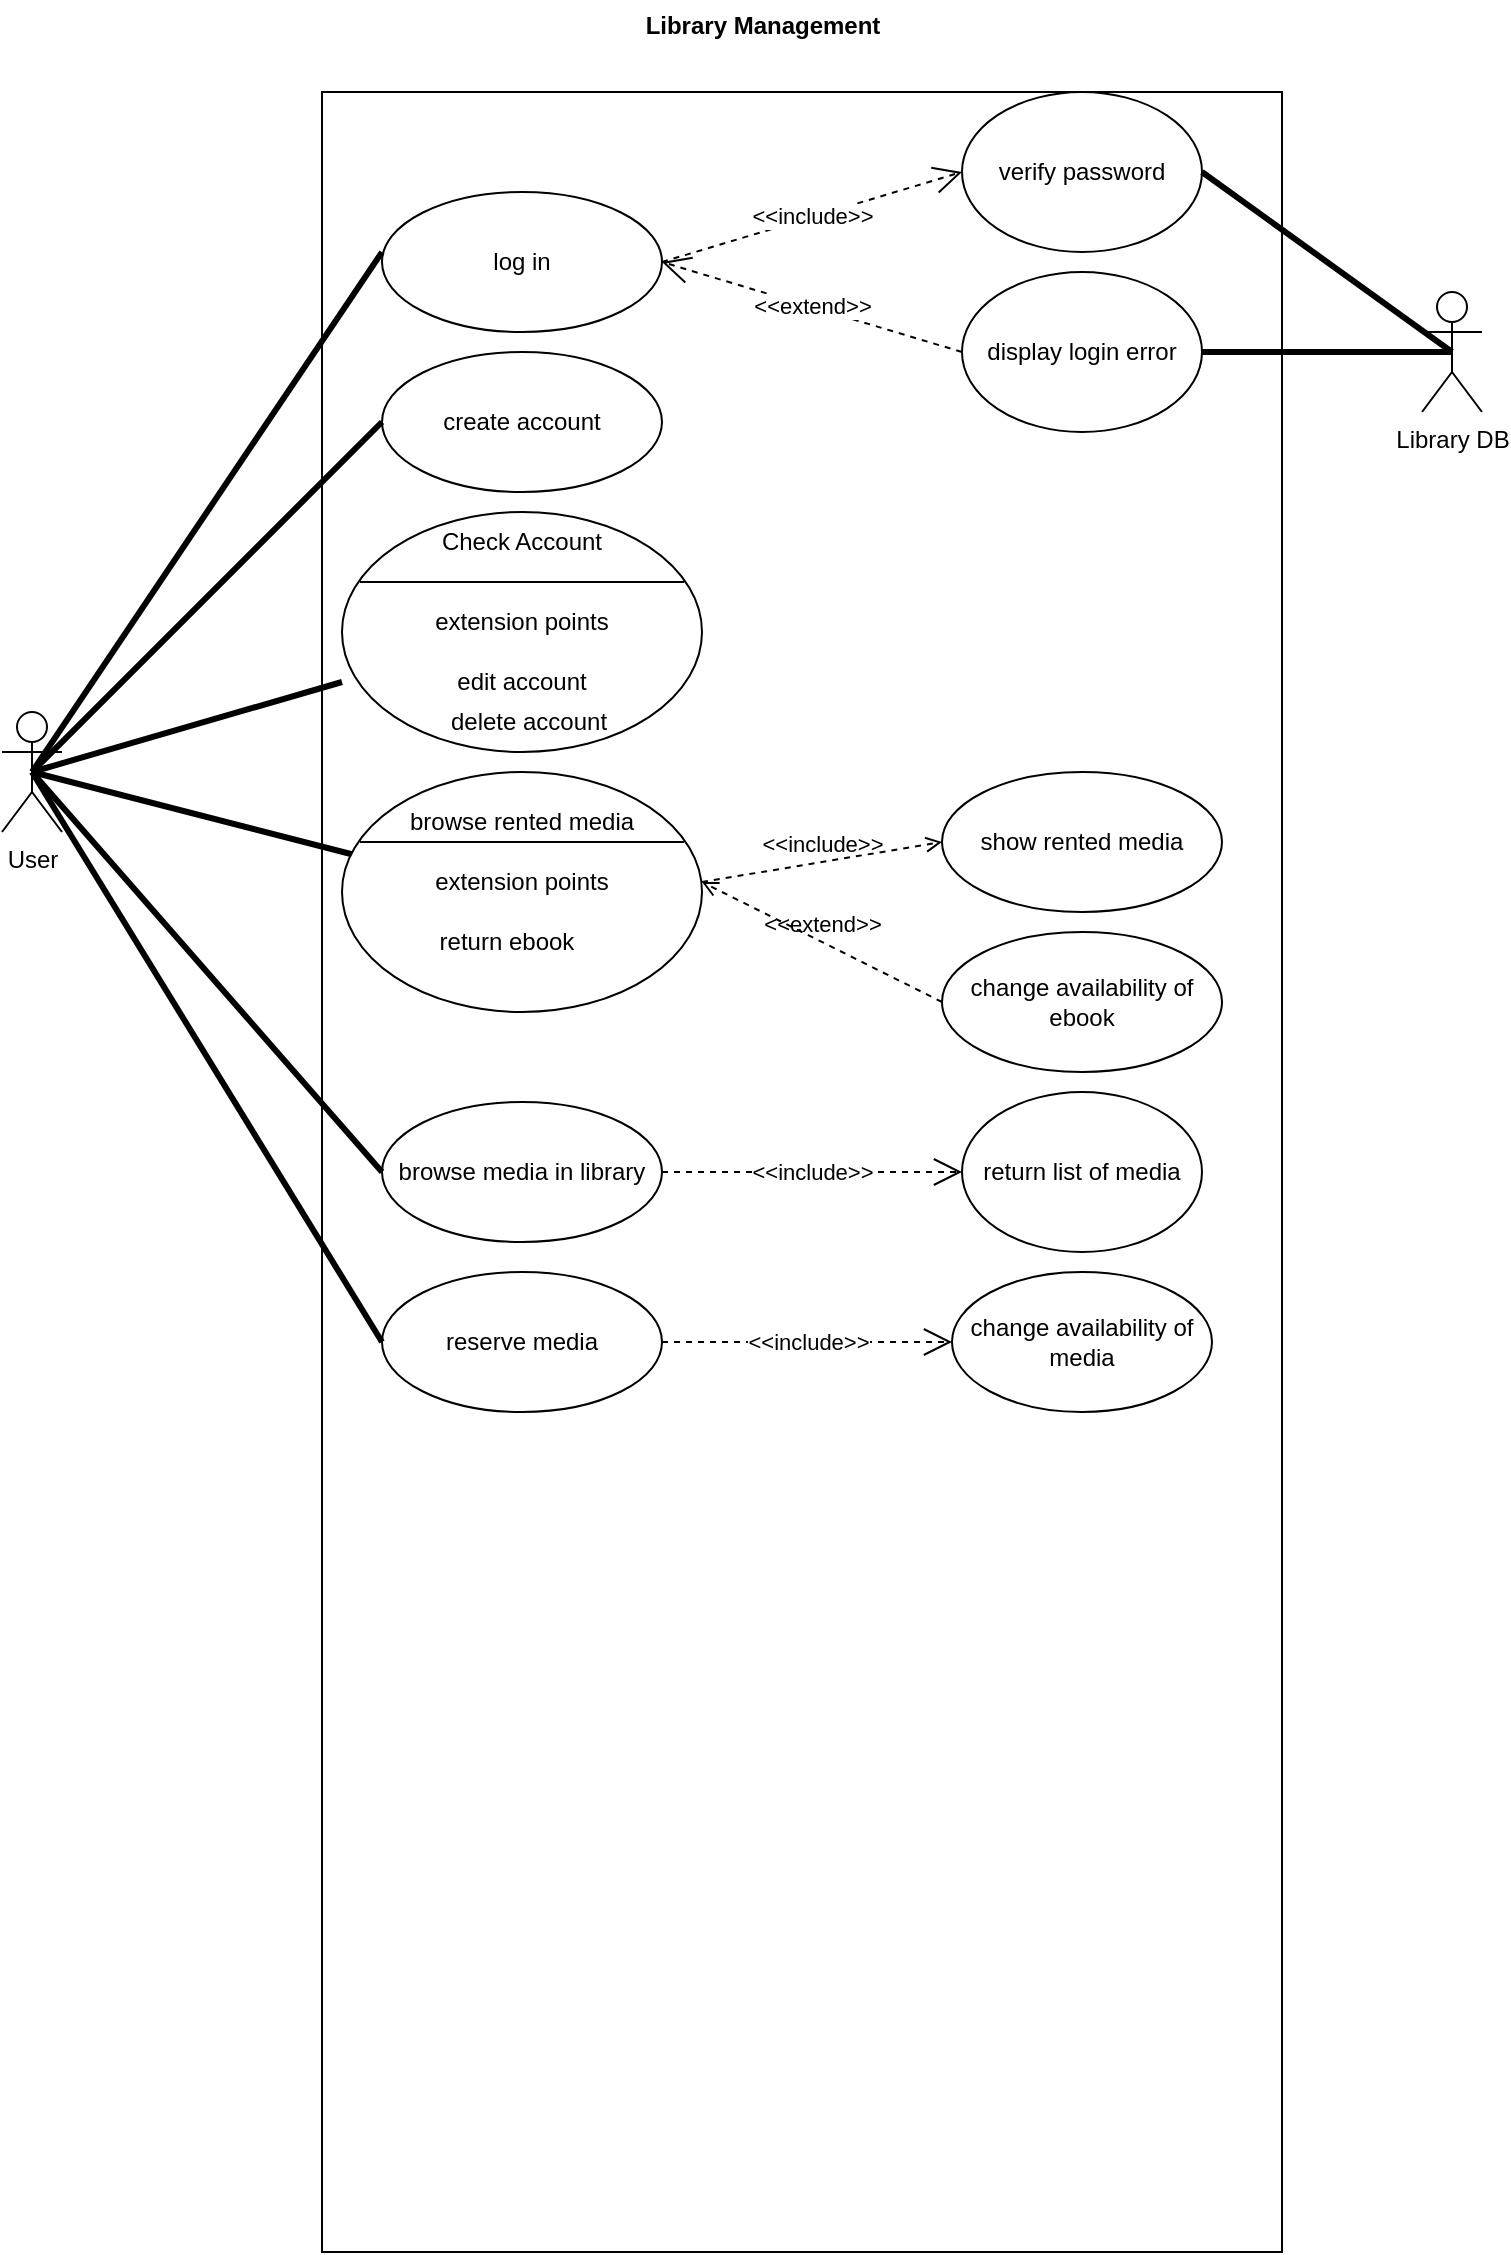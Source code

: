 <mxfile version="21.8.2" type="github">
  <diagram name="Seite-1" id="S5QmIKLDBBXSKtdf-ioi">
    <mxGraphModel dx="1050" dy="581" grid="1" gridSize="10" guides="1" tooltips="1" connect="1" arrows="1" fold="1" page="1" pageScale="1" pageWidth="827" pageHeight="1169" math="0" shadow="0">
      <root>
        <mxCell id="0" />
        <mxCell id="1" parent="0" />
        <mxCell id="hpNn5IQoCIHGTrCPKWzf-3" value="" style="rounded=0;whiteSpace=wrap;html=1;" parent="1" vertex="1">
          <mxGeometry x="180" y="50" width="480" height="1080" as="geometry" />
        </mxCell>
        <mxCell id="hpNn5IQoCIHGTrCPKWzf-4" value="User" style="shape=umlActor;verticalLabelPosition=bottom;verticalAlign=top;html=1;" parent="1" vertex="1">
          <mxGeometry x="20" y="360" width="30" height="60" as="geometry" />
        </mxCell>
        <mxCell id="hpNn5IQoCIHGTrCPKWzf-5" value="Library Management" style="text;align=center;fontStyle=1;verticalAlign=middle;spacingLeft=3;spacingRight=3;strokeColor=none;rotatable=0;points=[[0,0.5],[1,0.5]];portConstraint=eastwest;html=1;" parent="1" vertex="1">
          <mxGeometry x="360" y="4" width="80" height="26" as="geometry" />
        </mxCell>
        <mxCell id="hpNn5IQoCIHGTrCPKWzf-6" value="log in" style="ellipse;whiteSpace=wrap;html=1;" parent="1" vertex="1">
          <mxGeometry x="210" y="100" width="140" height="70" as="geometry" />
        </mxCell>
        <mxCell id="hpNn5IQoCIHGTrCPKWzf-9" value="&lt;div&gt;Library DB&lt;/div&gt;&lt;div&gt;&lt;br&gt;&lt;/div&gt;" style="shape=umlActor;verticalLabelPosition=bottom;verticalAlign=top;html=1;" parent="1" vertex="1">
          <mxGeometry x="730" y="150" width="30" height="60" as="geometry" />
        </mxCell>
        <mxCell id="hpNn5IQoCIHGTrCPKWzf-10" value="browse media in library" style="ellipse;whiteSpace=wrap;html=1;" parent="1" vertex="1">
          <mxGeometry x="210" y="555" width="140" height="70" as="geometry" />
        </mxCell>
        <mxCell id="hpNn5IQoCIHGTrCPKWzf-11" value="reserve media" style="ellipse;whiteSpace=wrap;html=1;" parent="1" vertex="1">
          <mxGeometry x="210" y="640" width="140" height="70" as="geometry" />
        </mxCell>
        <mxCell id="zsX-AvU5s3xYMVeeAdIB-1" value="verify password" style="ellipse;whiteSpace=wrap;html=1;" vertex="1" parent="1">
          <mxGeometry x="500" y="50" width="120" height="80" as="geometry" />
        </mxCell>
        <mxCell id="zsX-AvU5s3xYMVeeAdIB-2" value="display login error" style="ellipse;whiteSpace=wrap;html=1;" vertex="1" parent="1">
          <mxGeometry x="500" y="140" width="120" height="80" as="geometry" />
        </mxCell>
        <mxCell id="zsX-AvU5s3xYMVeeAdIB-3" value="&lt;div&gt;return list of media&lt;/div&gt;" style="ellipse;whiteSpace=wrap;html=1;" vertex="1" parent="1">
          <mxGeometry x="500" y="550" width="120" height="80" as="geometry" />
        </mxCell>
        <mxCell id="zsX-AvU5s3xYMVeeAdIB-4" value="&amp;lt;&amp;lt;include&amp;gt;&amp;gt;" style="endArrow=open;endSize=12;dashed=1;html=1;rounded=0;exitX=1;exitY=0.5;exitDx=0;exitDy=0;entryX=0;entryY=0.5;entryDx=0;entryDy=0;" edge="1" parent="1" source="hpNn5IQoCIHGTrCPKWzf-6" target="zsX-AvU5s3xYMVeeAdIB-1">
          <mxGeometry width="160" relative="1" as="geometry">
            <mxPoint x="290" y="89.5" as="sourcePoint" />
            <mxPoint x="450" y="89.5" as="targetPoint" />
          </mxGeometry>
        </mxCell>
        <mxCell id="zsX-AvU5s3xYMVeeAdIB-5" value="&amp;lt;&amp;lt;extend&amp;gt;&amp;gt;" style="endArrow=open;endSize=12;dashed=1;html=1;rounded=0;exitX=0;exitY=0.5;exitDx=0;exitDy=0;entryX=1;entryY=0.5;entryDx=0;entryDy=0;" edge="1" parent="1" source="zsX-AvU5s3xYMVeeAdIB-2" target="hpNn5IQoCIHGTrCPKWzf-6">
          <mxGeometry width="160" relative="1" as="geometry">
            <mxPoint x="320" y="179" as="sourcePoint" />
            <mxPoint x="450" y="179" as="targetPoint" />
          </mxGeometry>
        </mxCell>
        <mxCell id="zsX-AvU5s3xYMVeeAdIB-6" value="&amp;lt;&amp;lt;include&amp;gt;&amp;gt;" style="endArrow=open;endSize=12;dashed=1;html=1;rounded=0;exitX=1;exitY=0.5;exitDx=0;exitDy=0;entryX=0;entryY=0.5;entryDx=0;entryDy=0;" edge="1" parent="1" source="hpNn5IQoCIHGTrCPKWzf-10" target="zsX-AvU5s3xYMVeeAdIB-3">
          <mxGeometry width="160" relative="1" as="geometry">
            <mxPoint x="330" y="280" as="sourcePoint" />
            <mxPoint x="490" y="280" as="targetPoint" />
          </mxGeometry>
        </mxCell>
        <mxCell id="zsX-AvU5s3xYMVeeAdIB-7" value="change availability of media" style="ellipse;whiteSpace=wrap;html=1;" vertex="1" parent="1">
          <mxGeometry x="495" y="640" width="130" height="70" as="geometry" />
        </mxCell>
        <mxCell id="zsX-AvU5s3xYMVeeAdIB-8" value="&amp;lt;&amp;lt;include&amp;gt;&amp;gt;" style="endArrow=open;endSize=12;dashed=1;html=1;rounded=0;entryX=0;entryY=0.5;entryDx=0;entryDy=0;exitX=1;exitY=0.5;exitDx=0;exitDy=0;" edge="1" parent="1" source="hpNn5IQoCIHGTrCPKWzf-11" target="zsX-AvU5s3xYMVeeAdIB-7">
          <mxGeometry width="160" relative="1" as="geometry">
            <mxPoint x="330" y="400" as="sourcePoint" />
            <mxPoint x="490" y="400" as="targetPoint" />
          </mxGeometry>
        </mxCell>
        <mxCell id="zsX-AvU5s3xYMVeeAdIB-11" value="create account" style="ellipse;whiteSpace=wrap;html=1;" vertex="1" parent="1">
          <mxGeometry x="210" y="180" width="140" height="70" as="geometry" />
        </mxCell>
        <mxCell id="zsX-AvU5s3xYMVeeAdIB-14" value="" style="shape=ellipse;container=1;horizontal=1;horizontalStack=0;resizeParent=1;resizeParentMax=0;resizeLast=0;html=1;dashed=0;collapsible=0;" vertex="1" parent="1">
          <mxGeometry x="190" y="260" width="180" height="120" as="geometry" />
        </mxCell>
        <mxCell id="zsX-AvU5s3xYMVeeAdIB-15" value="Check Account" style="html=1;strokeColor=none;fillColor=none;align=center;verticalAlign=middle;rotatable=0;whiteSpace=wrap;" vertex="1" parent="zsX-AvU5s3xYMVeeAdIB-14">
          <mxGeometry width="180" height="30" as="geometry" />
        </mxCell>
        <mxCell id="zsX-AvU5s3xYMVeeAdIB-16" value="" style="line;strokeWidth=1;fillColor=none;rotatable=0;labelPosition=right;points=[];portConstraint=eastwest;dashed=0;resizeWidth=1;" vertex="1" parent="zsX-AvU5s3xYMVeeAdIB-14">
          <mxGeometry x="9" y="30" width="162" height="10" as="geometry" />
        </mxCell>
        <mxCell id="zsX-AvU5s3xYMVeeAdIB-17" value="edit account" style="text;html=1;align=center;verticalAlign=middle;rotatable=0;fillColor=none;strokeColor=none;whiteSpace=wrap;" vertex="1" parent="zsX-AvU5s3xYMVeeAdIB-14">
          <mxGeometry y="70" width="180" height="30" as="geometry" />
        </mxCell>
        <mxCell id="zsX-AvU5s3xYMVeeAdIB-18" value="&lt;div align=&quot;center&quot;&gt;delete account&lt;/div&gt;" style="text;html=1;align=center;verticalAlign=middle;rotatable=0;spacingLeft=25;fillColor=none;strokeColor=none;whiteSpace=wrap;" vertex="1" parent="zsX-AvU5s3xYMVeeAdIB-14">
          <mxGeometry x="-9" y="90" width="180" height="30" as="geometry" />
        </mxCell>
        <mxCell id="zsX-AvU5s3xYMVeeAdIB-37" value="extension points" style="text;html=1;strokeColor=none;fillColor=none;align=center;verticalAlign=middle;whiteSpace=wrap;rounded=0;" vertex="1" parent="zsX-AvU5s3xYMVeeAdIB-14">
          <mxGeometry x="45" y="40" width="90" height="30" as="geometry" />
        </mxCell>
        <mxCell id="zsX-AvU5s3xYMVeeAdIB-20" value="" style="endArrow=none;startArrow=none;endFill=0;startFill=0;endSize=8;html=1;verticalAlign=bottom;labelBackgroundColor=none;strokeWidth=3;rounded=0;exitX=0.5;exitY=0.5;exitDx=0;exitDy=0;exitPerimeter=0;entryX=0;entryY=0.429;entryDx=0;entryDy=0;entryPerimeter=0;" edge="1" parent="1" source="hpNn5IQoCIHGTrCPKWzf-4" target="hpNn5IQoCIHGTrCPKWzf-6">
          <mxGeometry width="160" relative="1" as="geometry">
            <mxPoint x="95" y="195" as="sourcePoint" />
            <mxPoint x="210" y="140" as="targetPoint" />
          </mxGeometry>
        </mxCell>
        <mxCell id="zsX-AvU5s3xYMVeeAdIB-21" value="" style="endArrow=none;startArrow=none;endFill=0;startFill=0;endSize=8;html=1;verticalAlign=bottom;labelBackgroundColor=none;strokeWidth=3;rounded=0;exitX=0.5;exitY=0.5;exitDx=0;exitDy=0;exitPerimeter=0;entryX=0;entryY=0.5;entryDx=0;entryDy=0;" edge="1" parent="1" source="hpNn5IQoCIHGTrCPKWzf-4" target="zsX-AvU5s3xYMVeeAdIB-11">
          <mxGeometry width="160" relative="1" as="geometry">
            <mxPoint x="330" y="310" as="sourcePoint" />
            <mxPoint x="490" y="310" as="targetPoint" />
          </mxGeometry>
        </mxCell>
        <mxCell id="zsX-AvU5s3xYMVeeAdIB-23" value="" style="endArrow=none;startArrow=none;endFill=0;startFill=0;endSize=8;html=1;verticalAlign=bottom;labelBackgroundColor=none;strokeWidth=3;rounded=0;exitX=0.5;exitY=0.5;exitDx=0;exitDy=0;exitPerimeter=0;entryX=0;entryY=0.5;entryDx=0;entryDy=0;" edge="1" parent="1" source="hpNn5IQoCIHGTrCPKWzf-4" target="zsX-AvU5s3xYMVeeAdIB-17">
          <mxGeometry width="160" relative="1" as="geometry">
            <mxPoint x="330" y="310" as="sourcePoint" />
            <mxPoint x="490" y="310" as="targetPoint" />
          </mxGeometry>
        </mxCell>
        <mxCell id="zsX-AvU5s3xYMVeeAdIB-24" value="" style="endArrow=none;startArrow=none;endFill=0;startFill=0;endSize=8;html=1;verticalAlign=bottom;labelBackgroundColor=none;strokeWidth=3;rounded=0;exitX=0.5;exitY=0.5;exitDx=0;exitDy=0;exitPerimeter=0;entryX=0;entryY=0.5;entryDx=0;entryDy=0;" edge="1" parent="1" source="hpNn5IQoCIHGTrCPKWzf-4">
          <mxGeometry width="160" relative="1" as="geometry">
            <mxPoint x="330" y="310" as="sourcePoint" />
            <mxPoint x="210" y="435" as="targetPoint" />
          </mxGeometry>
        </mxCell>
        <mxCell id="zsX-AvU5s3xYMVeeAdIB-25" value="" style="endArrow=none;startArrow=none;endFill=0;startFill=0;endSize=8;html=1;verticalAlign=bottom;labelBackgroundColor=none;strokeWidth=3;rounded=0;exitX=0.5;exitY=0.5;exitDx=0;exitDy=0;exitPerimeter=0;entryX=0;entryY=0.5;entryDx=0;entryDy=0;" edge="1" parent="1" source="hpNn5IQoCIHGTrCPKWzf-4" target="hpNn5IQoCIHGTrCPKWzf-10">
          <mxGeometry width="160" relative="1" as="geometry">
            <mxPoint x="330" y="550" as="sourcePoint" />
            <mxPoint x="490" y="550" as="targetPoint" />
          </mxGeometry>
        </mxCell>
        <mxCell id="zsX-AvU5s3xYMVeeAdIB-26" value="" style="endArrow=none;startArrow=none;endFill=0;startFill=0;endSize=8;html=1;verticalAlign=bottom;labelBackgroundColor=none;strokeWidth=3;rounded=0;exitX=0.5;exitY=0.5;exitDx=0;exitDy=0;exitPerimeter=0;entryX=0;entryY=0.5;entryDx=0;entryDy=0;" edge="1" parent="1" source="hpNn5IQoCIHGTrCPKWzf-4" target="hpNn5IQoCIHGTrCPKWzf-11">
          <mxGeometry width="160" relative="1" as="geometry">
            <mxPoint x="330" y="550" as="sourcePoint" />
            <mxPoint x="490" y="550" as="targetPoint" />
          </mxGeometry>
        </mxCell>
        <mxCell id="zsX-AvU5s3xYMVeeAdIB-28" value="" style="endArrow=none;startArrow=none;endFill=0;startFill=0;endSize=8;html=1;verticalAlign=bottom;labelBackgroundColor=none;strokeWidth=3;rounded=0;entryX=0.5;entryY=0.5;entryDx=0;entryDy=0;entryPerimeter=0;exitX=1;exitY=0.5;exitDx=0;exitDy=0;" edge="1" parent="1" source="zsX-AvU5s3xYMVeeAdIB-1" target="hpNn5IQoCIHGTrCPKWzf-9">
          <mxGeometry width="160" relative="1" as="geometry">
            <mxPoint x="330" y="310" as="sourcePoint" />
            <mxPoint x="490" y="310" as="targetPoint" />
          </mxGeometry>
        </mxCell>
        <mxCell id="zsX-AvU5s3xYMVeeAdIB-29" value="" style="endArrow=none;startArrow=none;endFill=0;startFill=0;endSize=8;html=1;verticalAlign=bottom;labelBackgroundColor=none;strokeWidth=3;rounded=0;entryX=0.5;entryY=0.5;entryDx=0;entryDy=0;entryPerimeter=0;exitX=1;exitY=0.5;exitDx=0;exitDy=0;" edge="1" parent="1" source="zsX-AvU5s3xYMVeeAdIB-2" target="hpNn5IQoCIHGTrCPKWzf-9">
          <mxGeometry width="160" relative="1" as="geometry">
            <mxPoint x="330" y="310" as="sourcePoint" />
            <mxPoint x="490" y="310" as="targetPoint" />
          </mxGeometry>
        </mxCell>
        <mxCell id="zsX-AvU5s3xYMVeeAdIB-31" value="show rented media" style="ellipse;whiteSpace=wrap;html=1;" vertex="1" parent="1">
          <mxGeometry x="490" y="390" width="140" height="70" as="geometry" />
        </mxCell>
        <mxCell id="zsX-AvU5s3xYMVeeAdIB-32" value="" style="shape=ellipse;container=1;horizontal=1;horizontalStack=0;resizeParent=1;resizeParentMax=0;resizeLast=0;html=1;dashed=0;collapsible=0;" vertex="1" parent="1">
          <mxGeometry x="190" y="390" width="180" height="120" as="geometry" />
        </mxCell>
        <mxCell id="zsX-AvU5s3xYMVeeAdIB-33" value="&lt;div&gt;browse rented media&lt;/div&gt;" style="html=1;strokeColor=none;fillColor=none;align=center;verticalAlign=middle;rotatable=0;whiteSpace=wrap;" vertex="1" parent="zsX-AvU5s3xYMVeeAdIB-32">
          <mxGeometry y="10" width="180" height="30" as="geometry" />
        </mxCell>
        <mxCell id="zsX-AvU5s3xYMVeeAdIB-34" value="" style="line;strokeWidth=1;fillColor=none;rotatable=0;labelPosition=right;points=[];portConstraint=eastwest;dashed=0;resizeWidth=1;" vertex="1" parent="zsX-AvU5s3xYMVeeAdIB-32">
          <mxGeometry x="9" y="30" width="162" height="10" as="geometry" />
        </mxCell>
        <mxCell id="zsX-AvU5s3xYMVeeAdIB-35" value="extension points" style="text;html=1;align=center;verticalAlign=middle;rotatable=0;fillColor=none;strokeColor=none;whiteSpace=wrap;" vertex="1" parent="zsX-AvU5s3xYMVeeAdIB-32">
          <mxGeometry y="40" width="180" height="30" as="geometry" />
        </mxCell>
        <mxCell id="zsX-AvU5s3xYMVeeAdIB-36" value="&lt;div&gt;return ebook&lt;br&gt;&lt;/div&gt;" style="text;html=1;align=center;verticalAlign=middle;rotatable=0;spacingLeft=25;fillColor=none;strokeColor=none;whiteSpace=wrap;" vertex="1" parent="zsX-AvU5s3xYMVeeAdIB-32">
          <mxGeometry x="-20" y="70" width="180" height="30" as="geometry" />
        </mxCell>
        <mxCell id="zsX-AvU5s3xYMVeeAdIB-38" value="&amp;lt;&amp;lt;include&amp;gt;&amp;gt;" style="endArrow=open;html=1;rounded=0;align=center;verticalAlign=bottom;dashed=1;endFill=0;labelBackgroundColor=none;exitX=1;exitY=0.5;exitDx=0;exitDy=0;entryX=0;entryY=0.5;entryDx=0;entryDy=0;" edge="1" parent="1" source="zsX-AvU5s3xYMVeeAdIB-35" target="zsX-AvU5s3xYMVeeAdIB-31">
          <mxGeometry relative="1" as="geometry">
            <mxPoint x="330" y="430" as="sourcePoint" />
            <mxPoint x="490" y="430" as="targetPoint" />
          </mxGeometry>
        </mxCell>
        <mxCell id="zsX-AvU5s3xYMVeeAdIB-39" value="" style="resizable=0;html=1;align=center;verticalAlign=top;labelBackgroundColor=none;" connectable="0" vertex="1" parent="zsX-AvU5s3xYMVeeAdIB-38">
          <mxGeometry relative="1" as="geometry" />
        </mxCell>
        <mxCell id="zsX-AvU5s3xYMVeeAdIB-40" value="change availability of ebook" style="ellipse;whiteSpace=wrap;html=1;" vertex="1" parent="1">
          <mxGeometry x="490" y="470" width="140" height="70" as="geometry" />
        </mxCell>
        <mxCell id="zsX-AvU5s3xYMVeeAdIB-41" value="&amp;lt;&amp;lt;extend&amp;gt;&amp;gt;" style="endArrow=open;html=1;rounded=0;align=center;verticalAlign=bottom;dashed=1;endFill=0;labelBackgroundColor=none;entryX=1;entryY=0.5;entryDx=0;entryDy=0;exitX=0;exitY=0.5;exitDx=0;exitDy=0;" edge="1" parent="1" source="zsX-AvU5s3xYMVeeAdIB-40" target="zsX-AvU5s3xYMVeeAdIB-35">
          <mxGeometry relative="1" as="geometry">
            <mxPoint x="330" y="570" as="sourcePoint" />
            <mxPoint x="490" y="570" as="targetPoint" />
          </mxGeometry>
        </mxCell>
        <mxCell id="zsX-AvU5s3xYMVeeAdIB-42" value="" style="resizable=0;html=1;align=center;verticalAlign=top;labelBackgroundColor=none;" connectable="0" vertex="1" parent="zsX-AvU5s3xYMVeeAdIB-41">
          <mxGeometry relative="1" as="geometry" />
        </mxCell>
      </root>
    </mxGraphModel>
  </diagram>
</mxfile>
